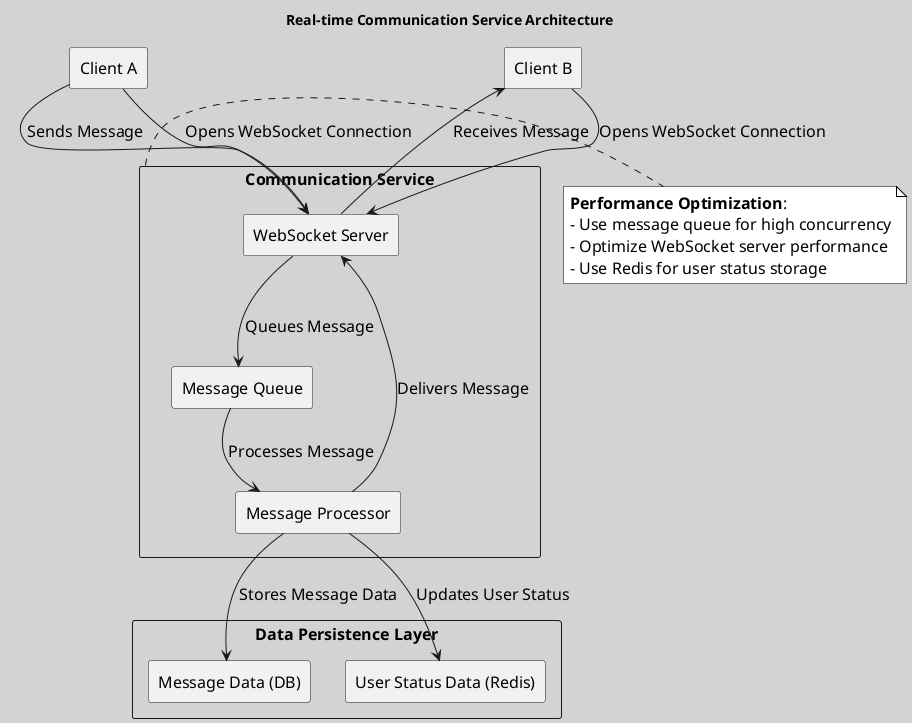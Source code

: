 @startuml

skinparam backgroundColor #D3D3D3
skinparam defaultFontName "Arial"
skinparam defaultFontSize 16
skinparam note {
    BackgroundColor #FFFFFF
    BorderColor #000000
    FontSize 16
    FontName "Arial"
}

title Real-time Communication Service Architecture

rectangle "Client A" as ClientA
rectangle "Client B" as ClientB

rectangle "Communication Service" as CS {
    rectangle "WebSocket Server" as WSS
    rectangle "Message Queue" as MQ
    rectangle "Message Processor" as MP
}

rectangle "Data Persistence Layer" as DPS {
    rectangle "Message Data (DB)" as MD
    rectangle "User Status Data (Redis)" as USD
}

ClientA -down-> WSS : Opens WebSocket Connection
ClientB -down-> WSS : Opens WebSocket Connection
ClientA -right-> WSS : Sends Message
WSS -down-> MQ : Queues Message
MQ -down-> MP : Processes Message
MP -down-> MD : Stores Message Data
MP -down-> USD : Updates User Status
MP -right-> WSS : Delivers Message
WSS -right-> ClientB : Receives Message

note right of CS
  **Performance Optimization**:
  - Use message queue for high concurrency
  - Optimize WebSocket server performance
  - Use Redis for user status storage
end note

@enduml

